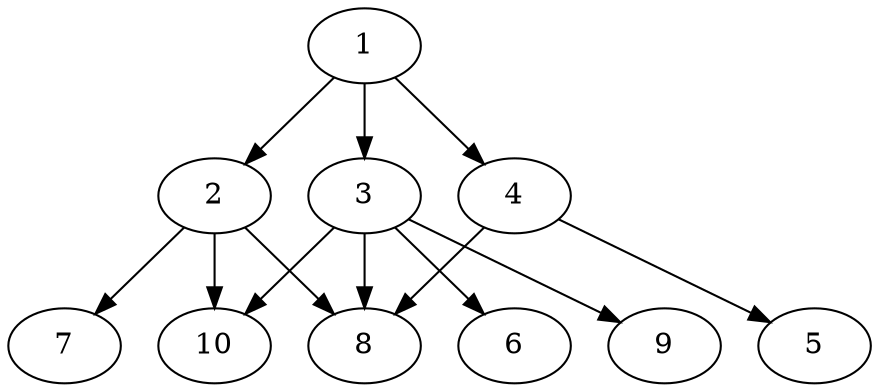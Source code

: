digraph "Layered_N10_Layers1-3-6_ForkJoin_P6.dot" {
	1	[Weight=24];
	2	[Weight=36];
	3	[Weight=30];
	4	[Weight=32];
	5	[Weight=29];
	6	[Weight=39];
	7	[Weight=23];
	8	[Weight=23];
	9	[Weight=16];
	10	[Weight=23];
	1 -> 2 [Weight=11];
	1 -> 3 [Weight=3];
	1 -> 4 [Weight=14];
	2 -> 7 [Weight=13];
	2 -> 8 [Weight=13];
	2 -> 10 [Weight=18];
	3 -> 6 [Weight=18];
	3 -> 8 [Weight=15];
	3 -> 9 [Weight=2];
	3 -> 10 [Weight=5];
	4 -> 5 [Weight=16];
	4 -> 8 [Weight=5];
}
